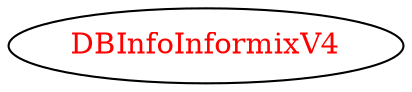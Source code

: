 digraph dependencyGraph {
 concentrate=true;
 ranksep="2.0";
 rankdir="LR"; 
 splines="ortho";
"DBInfoInformixV4" [fontcolor="red"];
}
